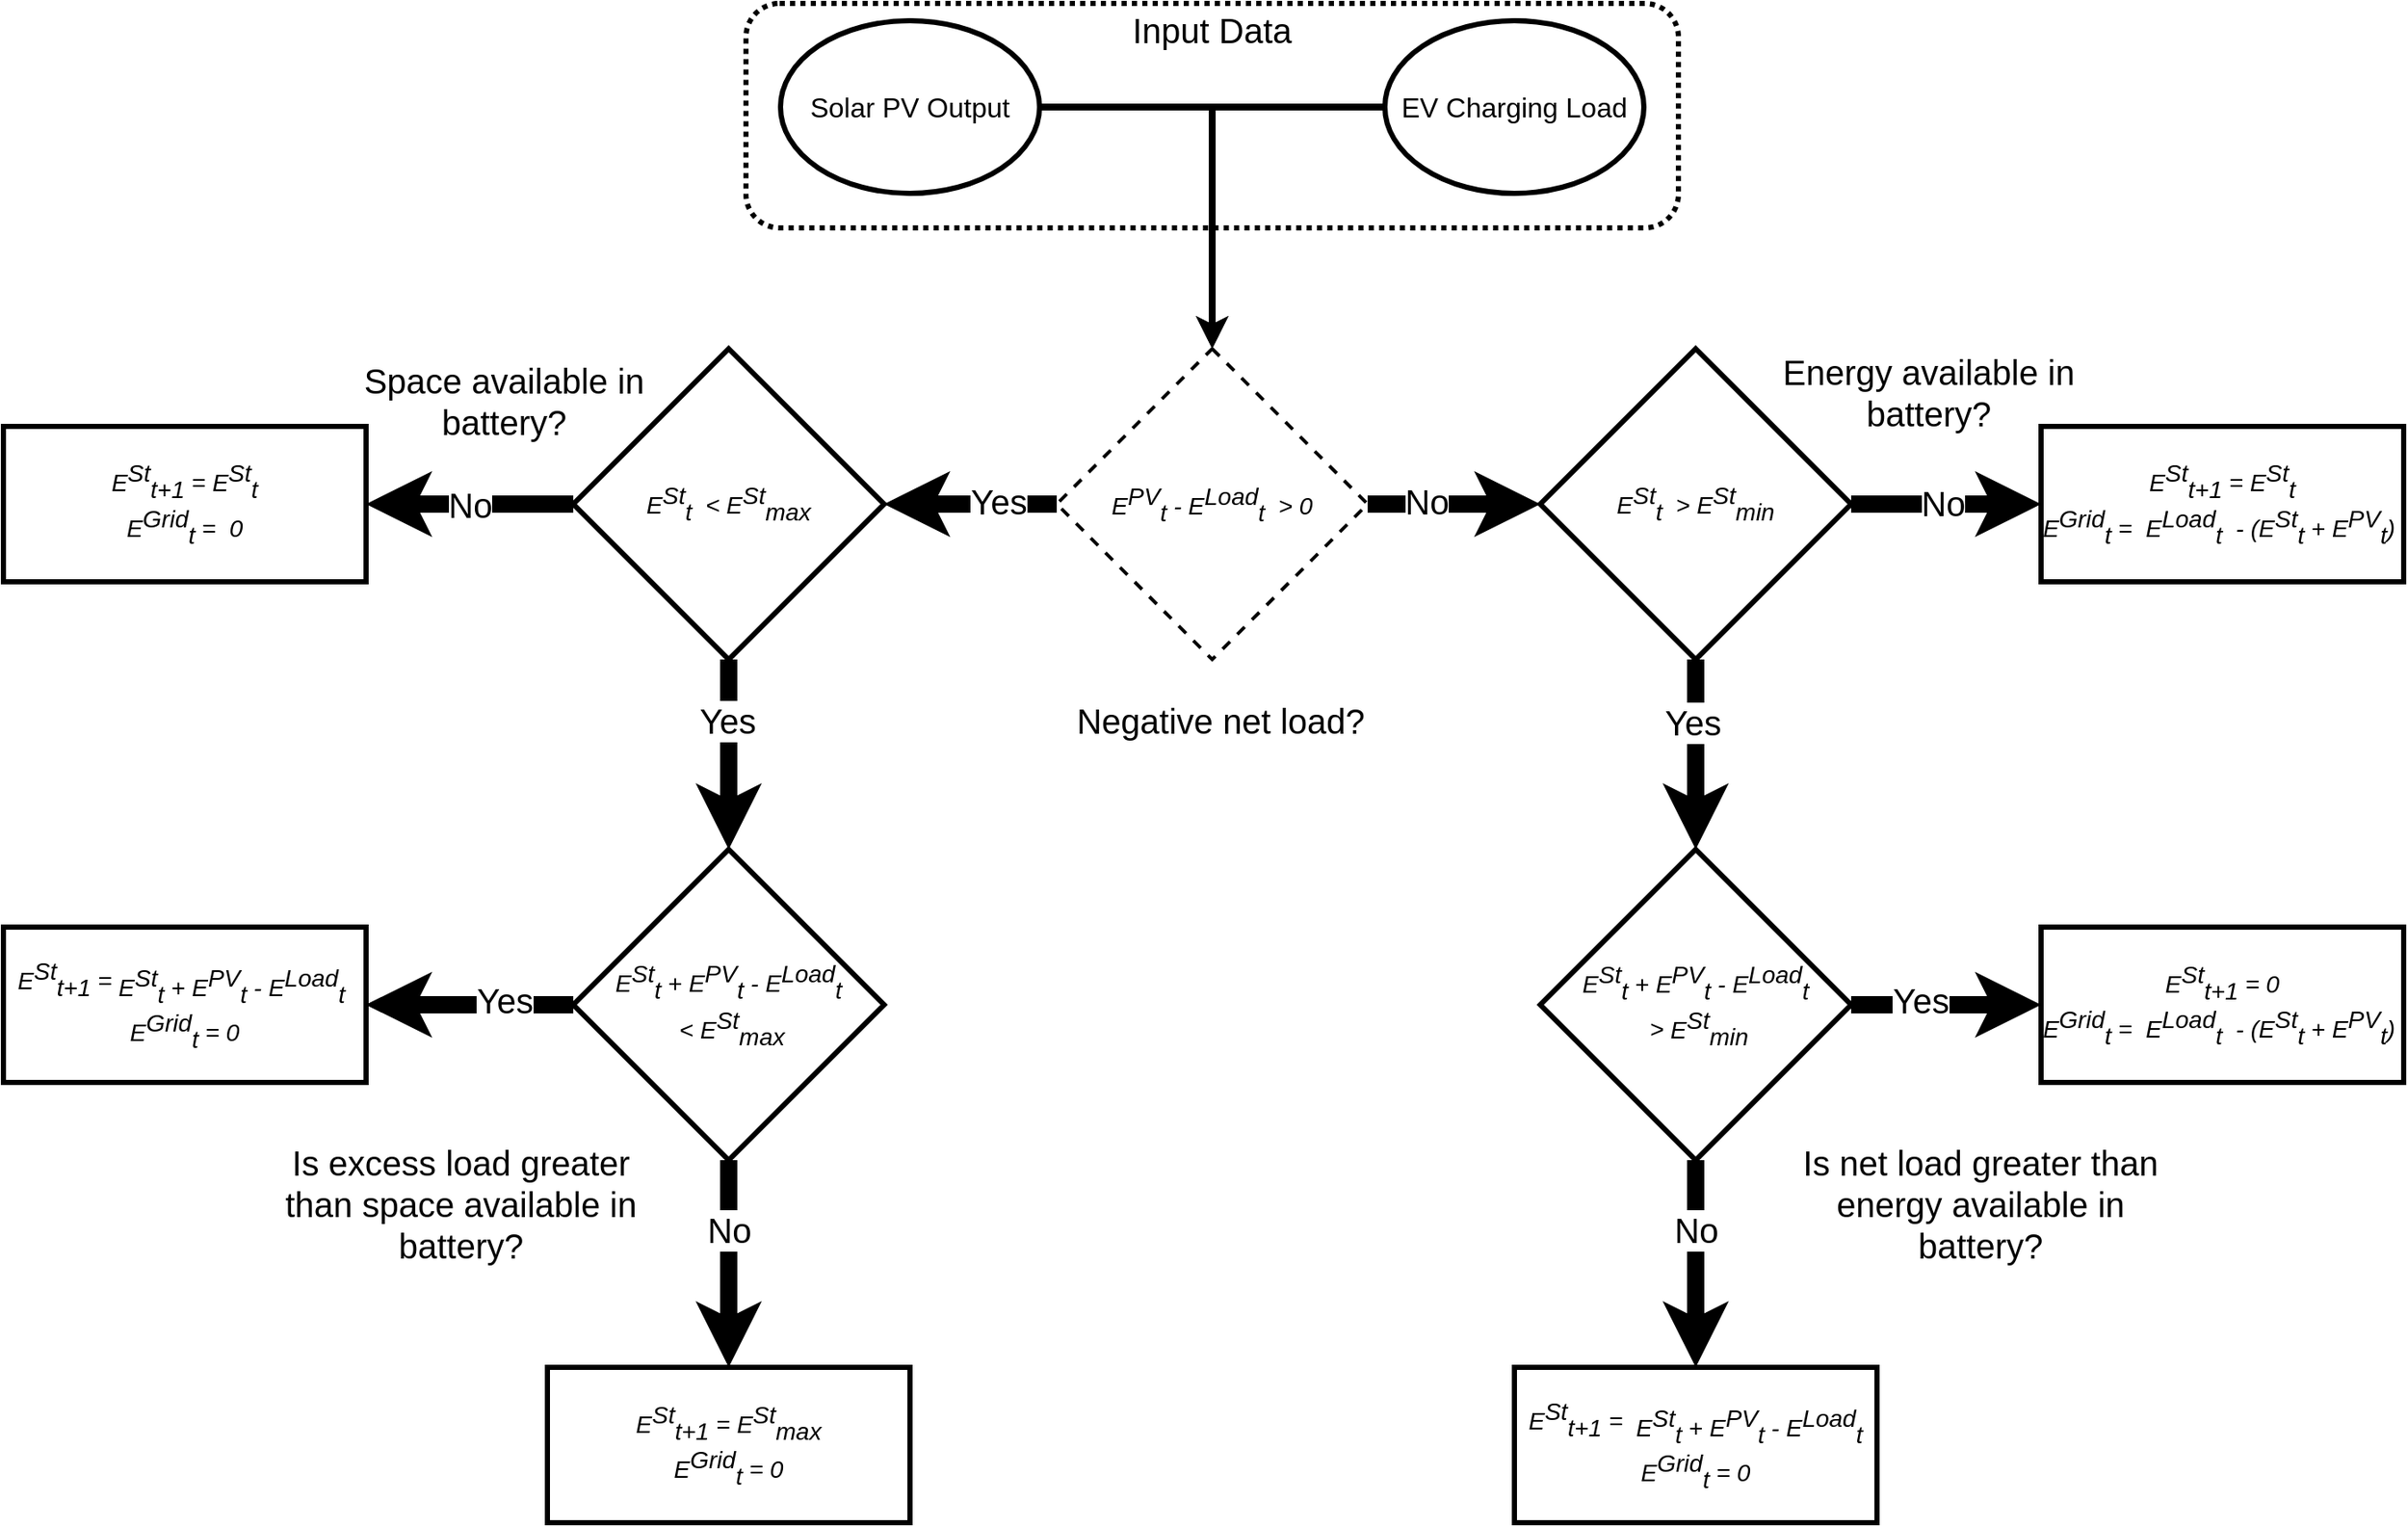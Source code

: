 <mxfile version="21.6.5" type="github">
  <diagram name="Page-1" id="HNknkX7AArUWihxTNY1w">
    <mxGraphModel dx="2261" dy="832" grid="1" gridSize="10" guides="1" tooltips="1" connect="1" arrows="1" fold="1" page="1" pageScale="1" pageWidth="827" pageHeight="1169" background="none" math="0" shadow="0">
      <root>
        <mxCell id="0" />
        <mxCell id="1" parent="0" />
        <mxCell id="X4KO-zRkeWrqwRvj3RQm-7" value="" style="rounded=1;whiteSpace=wrap;html=1;labelBackgroundColor=none;dashed=1;dashPattern=1 1;strokeWidth=3;" vertex="1" parent="1">
          <mxGeometry x="150" y="10" width="540" height="130" as="geometry" />
        </mxCell>
        <mxCell id="2dAe46BwtuLTPcBG57BH-10" style="edgeStyle=orthogonalEdgeStyle;rounded=0;orthogonalLoop=1;jettySize=auto;html=1;fontStyle=2;labelBackgroundColor=none;fontColor=default;strokeWidth=10;" parent="1" source="2dAe46BwtuLTPcBG57BH-7" target="2dAe46BwtuLTPcBG57BH-9" edge="1">
          <mxGeometry relative="1" as="geometry" />
        </mxCell>
        <mxCell id="yjgdQEFUr55mVdJYSKla-2" value="Yes" style="edgeLabel;html=1;align=center;verticalAlign=middle;resizable=0;points=[];fontSize=20;labelBackgroundColor=default;" parent="2dAe46BwtuLTPcBG57BH-10" vertex="1" connectable="0">
          <mxGeometry x="-0.167" y="-2" relative="1" as="geometry">
            <mxPoint x="7" as="offset" />
          </mxGeometry>
        </mxCell>
        <mxCell id="2dAe46BwtuLTPcBG57BH-13" style="edgeStyle=orthogonalEdgeStyle;rounded=0;orthogonalLoop=1;jettySize=auto;html=1;fontStyle=2;labelBackgroundColor=none;fontColor=default;strokeWidth=10;" parent="1" source="2dAe46BwtuLTPcBG57BH-7" target="2dAe46BwtuLTPcBG57BH-12" edge="1">
          <mxGeometry relative="1" as="geometry" />
        </mxCell>
        <mxCell id="yjgdQEFUr55mVdJYSKla-1" value="No" style="edgeLabel;html=1;align=center;verticalAlign=middle;resizable=0;points=[];fontSize=20;labelBackgroundColor=default;" parent="2dAe46BwtuLTPcBG57BH-13" vertex="1" connectable="0">
          <mxGeometry x="-0.14" y="2" relative="1" as="geometry">
            <mxPoint x="-9" as="offset" />
          </mxGeometry>
        </mxCell>
        <mxCell id="2dAe46BwtuLTPcBG57BH-7" value="&lt;font style=&quot;font-size: 14px;&quot;&gt;E&lt;sup style=&quot;border-color: var(--border-color); font-size: 14px;&quot;&gt;PV&lt;/sup&gt;&lt;sub style=&quot;border-color: var(--border-color); font-size: 14px;&quot;&gt;t &lt;/sub&gt;&lt;span style=&quot;border-color: var(--border-color); font-size: 14px;&quot;&gt;-&amp;nbsp;&lt;/span&gt;E&lt;span style=&quot;border-color: var(--border-color); font-size: 14px;&quot;&gt;&lt;sup style=&quot;font-size: 14px;&quot;&gt;Load&lt;/sup&gt;&lt;/span&gt;&lt;sub style=&quot;border-color: var(--border-color); font-size: 14px;&quot;&gt;t &amp;nbsp;&lt;/sub&gt;&lt;span style=&quot;border-color: var(--border-color); font-size: 14px;&quot;&gt;&amp;gt; 0&lt;/span&gt;&lt;/font&gt;" style="rhombus;whiteSpace=wrap;html=1;fontStyle=2;labelBackgroundColor=none;strokeWidth=2;fontSize=14;dashed=1;" parent="1" vertex="1">
          <mxGeometry x="330" y="210" width="180" height="180" as="geometry" />
        </mxCell>
        <mxCell id="2dAe46BwtuLTPcBG57BH-16" style="edgeStyle=orthogonalEdgeStyle;rounded=0;orthogonalLoop=1;jettySize=auto;html=1;entryX=0.5;entryY=0;entryDx=0;entryDy=0;fontStyle=2;labelBackgroundColor=none;fontColor=default;strokeWidth=10;" parent="1" source="2dAe46BwtuLTPcBG57BH-9" target="2dAe46BwtuLTPcBG57BH-26" edge="1">
          <mxGeometry relative="1" as="geometry">
            <mxPoint x="133.59" y="545" as="targetPoint" />
          </mxGeometry>
        </mxCell>
        <mxCell id="X4KO-zRkeWrqwRvj3RQm-1" style="edgeStyle=orthogonalEdgeStyle;rounded=0;orthogonalLoop=1;jettySize=auto;html=1;entryX=1;entryY=0.5;entryDx=0;entryDy=0;strokeWidth=10;" edge="1" parent="1" source="2dAe46BwtuLTPcBG57BH-9" target="yjgdQEFUr55mVdJYSKla-24">
          <mxGeometry relative="1" as="geometry" />
        </mxCell>
        <mxCell id="2dAe46BwtuLTPcBG57BH-9" value="E&lt;sup style=&quot;border-color: var(--border-color); font-size: 14px;&quot;&gt;St&lt;/sup&gt;&lt;sub style=&quot;border-color: var(--border-color); font-size: 14px;&quot;&gt;t &lt;/sub&gt;&amp;nbsp;&amp;lt; E&lt;sup style=&quot;border-color: var(--border-color); font-size: 14px;&quot;&gt;St&lt;/sup&gt;&lt;sub style=&quot;border-color: var(--border-color); font-size: 14px;&quot;&gt;max&lt;/sub&gt;" style="rhombus;whiteSpace=wrap;html=1;fontStyle=2;labelBackgroundColor=none;perimeterSpacing=0;strokeWidth=3;fontSize=14;" parent="1" vertex="1">
          <mxGeometry x="50" y="210" width="180" height="180" as="geometry" />
        </mxCell>
        <mxCell id="2dAe46BwtuLTPcBG57BH-39" style="edgeStyle=orthogonalEdgeStyle;rounded=0;orthogonalLoop=1;jettySize=auto;html=1;entryX=0.5;entryY=0;entryDx=0;entryDy=0;labelBackgroundColor=none;fontColor=default;strokeWidth=10;" parent="1" source="2dAe46BwtuLTPcBG57BH-12" target="2dAe46BwtuLTPcBG57BH-22" edge="1">
          <mxGeometry relative="1" as="geometry" />
        </mxCell>
        <mxCell id="X4KO-zRkeWrqwRvj3RQm-2" style="edgeStyle=orthogonalEdgeStyle;rounded=0;orthogonalLoop=1;jettySize=auto;html=1;entryX=0;entryY=0.5;entryDx=0;entryDy=0;strokeWidth=10;" edge="1" parent="1" source="2dAe46BwtuLTPcBG57BH-12" target="yjgdQEFUr55mVdJYSKla-21">
          <mxGeometry relative="1" as="geometry" />
        </mxCell>
        <mxCell id="2dAe46BwtuLTPcBG57BH-12" value="E&lt;sup style=&quot;border-color: var(--border-color); font-size: 14px;&quot;&gt;St&lt;/sup&gt;&lt;sub style=&quot;border-color: var(--border-color); font-size: 14px;&quot;&gt;t&amp;nbsp;&lt;/sub&gt;&amp;nbsp;&amp;gt; E&lt;sup style=&quot;border-color: var(--border-color); font-size: 14px;&quot;&gt;St&lt;/sup&gt;&lt;sub style=&quot;border-color: var(--border-color); font-size: 14px;&quot;&gt;min&lt;/sub&gt;" style="rhombus;whiteSpace=wrap;html=1;fontStyle=2;labelBackgroundColor=none;perimeterSpacing=0;strokeWidth=3;fontSize=14;" parent="1" vertex="1">
          <mxGeometry x="610" y="210" width="180" height="180" as="geometry" />
        </mxCell>
        <mxCell id="2dAe46BwtuLTPcBG57BH-42" style="edgeStyle=orthogonalEdgeStyle;rounded=0;orthogonalLoop=1;jettySize=auto;html=1;entryX=0.5;entryY=0;entryDx=0;entryDy=0;labelBackgroundColor=none;fontColor=default;strokeWidth=10;" parent="1" source="2dAe46BwtuLTPcBG57BH-22" target="2dAe46BwtuLTPcBG57BH-41" edge="1">
          <mxGeometry relative="1" as="geometry" />
        </mxCell>
        <mxCell id="yjgdQEFUr55mVdJYSKla-11" style="edgeStyle=orthogonalEdgeStyle;rounded=0;orthogonalLoop=1;jettySize=auto;html=1;entryX=0;entryY=0.5;entryDx=0;entryDy=0;strokeWidth=10;labelBackgroundColor=none;fontColor=default;" parent="1" source="2dAe46BwtuLTPcBG57BH-22" target="2dAe46BwtuLTPcBG57BH-45" edge="1">
          <mxGeometry relative="1" as="geometry" />
        </mxCell>
        <mxCell id="2dAe46BwtuLTPcBG57BH-22" value="&lt;font style=&quot;font-size: 14px;&quot;&gt;E&lt;sup style=&quot;border-color: var(--border-color); font-size: 14px;&quot;&gt;St&lt;/sup&gt;&lt;sub style=&quot;border-color: var(--border-color); font-size: 14px;&quot;&gt;t &lt;/sub&gt;&lt;span style=&quot;border-color: var(--border-color); font-size: 14px;&quot;&gt;+ E&lt;sup style=&quot;border-color: var(--border-color); font-size: 14px;&quot;&gt;PV&lt;/sup&gt;&lt;sub style=&quot;border-color: var(--border-color); font-size: 14px;&quot;&gt;t &lt;/sub&gt;-&amp;nbsp;&lt;/span&gt;E&lt;span style=&quot;border-color: var(--border-color); font-size: 14px;&quot;&gt;&lt;sup style=&quot;font-size: 14px;&quot;&gt;Load&lt;/sup&gt;&lt;/span&gt;&lt;sub style=&quot;border-color: var(--border-color); font-size: 14px;&quot;&gt;t &amp;nbsp;&lt;/sub&gt;&lt;span style=&quot;border-color: var(--border-color); font-size: 14px;&quot;&gt;&amp;gt;&amp;nbsp;&lt;/span&gt;&lt;/font&gt;E&lt;sup style=&quot;border-color: var(--border-color); font-size: 14px;&quot;&gt;St&lt;/sup&gt;&lt;sub style=&quot;border-color: var(--border-color); font-size: 14px;&quot;&gt;min&lt;/sub&gt;" style="rhombus;whiteSpace=wrap;html=1;fontStyle=2;labelBackgroundColor=none;strokeWidth=3;fontSize=14;" parent="1" vertex="1">
          <mxGeometry x="610" y="500" width="180" height="180" as="geometry" />
        </mxCell>
        <mxCell id="2dAe46BwtuLTPcBG57BH-29" value="" style="edgeStyle=orthogonalEdgeStyle;rounded=0;orthogonalLoop=1;jettySize=auto;html=1;fontStyle=2;labelBackgroundColor=none;fontColor=default;" parent="1" source="2dAe46BwtuLTPcBG57BH-24" target="2dAe46BwtuLTPcBG57BH-26" edge="1">
          <mxGeometry relative="1" as="geometry" />
        </mxCell>
        <mxCell id="yjgdQEFUr55mVdJYSKla-10" value="" style="edgeStyle=orthogonalEdgeStyle;rounded=0;orthogonalLoop=1;jettySize=auto;html=1;labelBackgroundColor=none;fontColor=default;" parent="1" source="2dAe46BwtuLTPcBG57BH-24" target="2dAe46BwtuLTPcBG57BH-26" edge="1">
          <mxGeometry relative="1" as="geometry" />
        </mxCell>
        <mxCell id="2dAe46BwtuLTPcBG57BH-24" value="&lt;span style=&quot;font-size: 14px;&quot;&gt;E&lt;sup style=&quot;border-color: var(--border-color); font-size: 14px;&quot;&gt;St&lt;/sup&gt;&lt;sub style=&quot;border-color: var(--border-color); font-size: 14px;&quot;&gt;t+1 &lt;/sub&gt;&lt;span style=&quot;border-color: var(--border-color); font-size: 14px;&quot;&gt;=&amp;nbsp;&lt;/span&gt;E&lt;sup style=&quot;border-color: var(--border-color); font-size: 14px;&quot;&gt;St&lt;/sup&gt;&lt;/span&gt;&lt;span style=&quot;border-color: var(--border-color); font-size: 14px;&quot;&gt;&lt;sub style=&quot;border-color: var(--border-color); font-size: 14px;&quot;&gt;&lt;span style=&quot;font-size: 14px;&quot;&gt;max&lt;br style=&quot;font-size: 14px;&quot;&gt;E&lt;sup style=&quot;border-color: var(--border-color); font-size: 14px;&quot;&gt;Grid&lt;/sup&gt;&lt;sub style=&quot;border-color: var(--border-color); font-size: 14px;&quot;&gt;t &lt;/sub&gt;= 0&lt;/span&gt;&lt;br style=&quot;font-size: 14px;&quot;&gt;&lt;/sub&gt;&lt;/span&gt;" style="rounded=0;whiteSpace=wrap;html=1;fontStyle=2;labelBackgroundColor=none;fontSize=14;strokeWidth=3;" parent="1" vertex="1">
          <mxGeometry x="35" y="800" width="210" height="90" as="geometry" />
        </mxCell>
        <mxCell id="2dAe46BwtuLTPcBG57BH-28" style="edgeStyle=orthogonalEdgeStyle;rounded=0;orthogonalLoop=1;jettySize=auto;html=1;fontStyle=2;labelBackgroundColor=none;fontColor=default;strokeWidth=10;entryX=0.5;entryY=0;entryDx=0;entryDy=0;" parent="1" source="2dAe46BwtuLTPcBG57BH-26" target="2dAe46BwtuLTPcBG57BH-24" edge="1">
          <mxGeometry relative="1" as="geometry">
            <mxPoint x="134" y="790" as="targetPoint" />
          </mxGeometry>
        </mxCell>
        <mxCell id="2dAe46BwtuLTPcBG57BH-32" style="edgeStyle=orthogonalEdgeStyle;rounded=0;orthogonalLoop=1;jettySize=auto;html=1;entryX=1;entryY=0.5;entryDx=0;entryDy=0;labelBackgroundColor=none;fontColor=default;strokeWidth=10;" parent="1" source="2dAe46BwtuLTPcBG57BH-26" target="2dAe46BwtuLTPcBG57BH-34" edge="1">
          <mxGeometry relative="1" as="geometry">
            <mxPoint x="-150" y="585" as="targetPoint" />
          </mxGeometry>
        </mxCell>
        <mxCell id="yjgdQEFUr55mVdJYSKla-18" value="" style="edgeStyle=orthogonalEdgeStyle;rounded=0;orthogonalLoop=1;jettySize=auto;html=1;labelBackgroundColor=none;fontColor=default;" parent="1" source="2dAe46BwtuLTPcBG57BH-26" target="2dAe46BwtuLTPcBG57BH-34" edge="1">
          <mxGeometry relative="1" as="geometry" />
        </mxCell>
        <mxCell id="2dAe46BwtuLTPcBG57BH-26" value="E&lt;sup style=&quot;border-color: var(--border-color); font-size: 14px;&quot;&gt;St&lt;/sup&gt;&lt;sub style=&quot;border-color: var(--border-color); font-size: 14px;&quot;&gt;t&amp;nbsp;&lt;/sub&gt;+ E&lt;sup style=&quot;border-color: var(--border-color); font-size: 14px;&quot;&gt;PV&lt;/sup&gt;&lt;sub style=&quot;border-color: var(--border-color); font-size: 14px;&quot;&gt;t&amp;nbsp;&lt;/sub&gt;-&amp;nbsp;E&lt;sup style=&quot;border-color: var(--border-color); font-size: 14px;&quot;&gt;Load&lt;/sup&gt;&lt;sub style=&quot;border-color: var(--border-color); font-size: 14px;&quot;&gt;t &amp;nbsp;&lt;/sub&gt;&lt;span style=&quot;border-color: var(--border-color); font-size: 14px;&quot;&gt;&amp;lt;&amp;nbsp;&lt;/span&gt;E&lt;sup style=&quot;border-color: var(--border-color); font-size: 14px;&quot;&gt;St&lt;/sup&gt;&lt;sub style=&quot;border-color: var(--border-color); font-size: 14px;&quot;&gt;max&lt;/sub&gt;" style="rhombus;whiteSpace=wrap;html=1;fontStyle=2;labelBackgroundColor=none;strokeWidth=3;fontSize=14;" parent="1" vertex="1">
          <mxGeometry x="50" y="500" width="180" height="180" as="geometry" />
        </mxCell>
        <mxCell id="2dAe46BwtuLTPcBG57BH-34" value="&lt;span style=&quot;font-size: 14px;&quot;&gt;E&lt;sup style=&quot;border-color: var(--border-color); font-size: 14px;&quot;&gt;St&lt;/sup&gt;&lt;sub style=&quot;border-color: var(--border-color); font-size: 14px;&quot;&gt;t+1 &lt;/sub&gt;&lt;span style=&quot;border-color: var(--border-color); font-size: 14px;&quot;&gt;=&amp;nbsp;&lt;/span&gt;&lt;/span&gt;&lt;span style=&quot;border-color: var(--border-color); font-size: 14px;&quot;&gt;&lt;sub style=&quot;border-color: var(--border-color); font-size: 14px;&quot;&gt;E&lt;sup style=&quot;border-color: var(--border-color); font-size: 14px;&quot;&gt;St&lt;/sup&gt;&lt;sub style=&quot;border-color: var(--border-color); font-size: 14px;&quot;&gt;t&amp;nbsp;&lt;/sub&gt;&lt;span style=&quot;font-size: 14px;&quot;&gt;+ E&lt;/span&gt;&lt;sup style=&quot;border-color: var(--border-color); font-size: 14px;&quot;&gt;PV&lt;/sup&gt;&lt;sub style=&quot;border-color: var(--border-color); font-size: 14px;&quot;&gt;t&amp;nbsp;&lt;/sub&gt;&lt;span style=&quot;font-size: 14px;&quot;&gt;-&amp;nbsp;E&lt;/span&gt;&lt;sup style=&quot;border-color: var(--border-color); font-size: 14px;&quot;&gt;Load&lt;/sup&gt;&lt;sub style=&quot;border-color: var(--border-color); font-size: 14px;&quot;&gt;t&amp;nbsp;&lt;/sub&gt;&lt;span style=&quot;font-size: 14px;&quot;&gt;&lt;br style=&quot;font-size: 14px;&quot;&gt;E&lt;sup style=&quot;border-color: var(--border-color); font-size: 14px;&quot;&gt;Grid&lt;/sup&gt;&lt;sub style=&quot;border-color: var(--border-color); font-size: 14px;&quot;&gt;t &lt;/sub&gt;= 0&lt;/span&gt;&lt;br style=&quot;font-size: 14px;&quot;&gt;&lt;/sub&gt;&lt;/span&gt;" style="rounded=0;whiteSpace=wrap;html=1;fontStyle=2;labelBackgroundColor=none;fontSize=14;strokeWidth=3;" parent="1" vertex="1">
          <mxGeometry x="-280" y="545" width="210" height="90" as="geometry" />
        </mxCell>
        <mxCell id="2dAe46BwtuLTPcBG57BH-41" value="&lt;span style=&quot;font-size: 14px;&quot;&gt;E&lt;sup style=&quot;border-color: var(--border-color); font-size: 14px;&quot;&gt;St&lt;/sup&gt;&lt;sub style=&quot;border-color: var(--border-color); font-size: 14px;&quot;&gt;t+1 &lt;/sub&gt;&lt;span style=&quot;border-color: var(--border-color); font-size: 14px;&quot;&gt;=&amp;nbsp;&lt;/span&gt;&lt;/span&gt;&lt;span style=&quot;border-color: var(--border-color); font-size: 14px;&quot;&gt;&lt;sub style=&quot;border-color: var(--border-color); font-size: 14px;&quot;&gt;&amp;nbsp;&lt;span style=&quot;font-size: 14px;&quot;&gt;E&lt;/span&gt;&lt;sup style=&quot;border-color: var(--border-color); font-size: 14px;&quot;&gt;St&lt;/sup&gt;&lt;sub style=&quot;border-color: var(--border-color); font-size: 14px;&quot;&gt;t&amp;nbsp;&lt;/sub&gt;&lt;span style=&quot;border-color: var(--border-color); font-size: 14px;&quot;&gt;+ E&lt;sup style=&quot;border-color: var(--border-color); font-size: 14px;&quot;&gt;PV&lt;/sup&gt;&lt;sub style=&quot;border-color: var(--border-color); font-size: 14px;&quot;&gt;t&amp;nbsp;&lt;/sub&gt;-&amp;nbsp;&lt;/span&gt;&lt;span style=&quot;font-size: 14px;&quot;&gt;E&lt;/span&gt;&lt;span style=&quot;border-color: var(--border-color); font-size: 14px;&quot;&gt;&lt;sup style=&quot;border-color: var(--border-color); font-size: 14px;&quot;&gt;Load&lt;/sup&gt;&lt;/span&gt;&lt;sub style=&quot;border-color: var(--border-color); font-size: 14px;&quot;&gt;t&lt;/sub&gt;&lt;span style=&quot;font-size: 14px;&quot;&gt;&lt;br style=&quot;font-size: 14px;&quot;&gt;E&lt;sup style=&quot;border-color: var(--border-color); font-size: 14px;&quot;&gt;Grid&lt;/sup&gt;&lt;sub style=&quot;border-color: var(--border-color); font-size: 14px;&quot;&gt;t &lt;/sub&gt;= 0&lt;/span&gt;&lt;br style=&quot;font-size: 14px;&quot;&gt;&lt;/sub&gt;&lt;/span&gt;" style="rounded=0;whiteSpace=wrap;html=1;fontStyle=2;labelBackgroundColor=none;fontSize=14;strokeWidth=3;" parent="1" vertex="1">
          <mxGeometry x="595" y="800" width="210" height="90" as="geometry" />
        </mxCell>
        <mxCell id="2dAe46BwtuLTPcBG57BH-45" value="&lt;span style=&quot;font-size: 14px;&quot;&gt;E&lt;sup style=&quot;border-color: var(--border-color); font-size: 14px;&quot;&gt;St&lt;/sup&gt;&lt;sub style=&quot;border-color: var(--border-color); font-size: 14px;&quot;&gt;t+1 &lt;/sub&gt;&lt;span style=&quot;border-color: var(--border-color); font-size: 14px;&quot;&gt;= 0&lt;/span&gt;&lt;/span&gt;&lt;span style=&quot;border-color: var(--border-color); font-size: 14px;&quot;&gt;&lt;sub style=&quot;border-color: var(--border-color); font-size: 14px;&quot;&gt;&lt;span style=&quot;font-size: 14px;&quot;&gt;&lt;br style=&quot;font-size: 14px;&quot;&gt;E&lt;sup style=&quot;border-color: var(--border-color); font-size: 14px;&quot;&gt;Grid&lt;/sup&gt;&lt;sub style=&quot;border-color: var(--border-color); font-size: 14px;&quot;&gt;t &lt;/sub&gt;=&amp;nbsp;&lt;/span&gt;&lt;span style=&quot;border-color: var(--border-color); font-size: 14px;&quot;&gt;&amp;nbsp;&lt;/span&gt;&lt;span style=&quot;font-size: 14px;&quot;&gt;E&lt;/span&gt;&lt;span style=&quot;border-color: var(--border-color); font-size: 14px;&quot;&gt;&lt;sup style=&quot;border-color: var(--border-color); font-size: 14px;&quot;&gt;Load&lt;/sup&gt;&lt;/span&gt;&lt;sub style=&quot;border-color: var(--border-color); font-size: 14px;&quot;&gt;t &amp;nbsp;&lt;/sub&gt;- (E&lt;sup style=&quot;border-color: var(--border-color); font-size: 14px;&quot;&gt;St&lt;/sup&gt;&lt;sub style=&quot;border-color: var(--border-color); font-size: 14px;&quot;&gt;t&amp;nbsp;&lt;/sub&gt;&lt;span style=&quot;border-color: var(--border-color); font-size: 14px;&quot;&gt;+ E&lt;sup style=&quot;border-color: var(--border-color); font-size: 14px;&quot;&gt;PV&lt;/sup&gt;&lt;sub style=&quot;border-color: var(--border-color); font-size: 14px;&quot;&gt;t&lt;/sub&gt;&lt;/span&gt;)&lt;span style=&quot;border-color: var(--border-color); font-size: 14px;&quot;&gt;&lt;sub style=&quot;border-color: var(--border-color); font-size: 14px;&quot;&gt;&amp;nbsp;&lt;/sub&gt;&lt;/span&gt;&lt;br style=&quot;font-size: 14px;&quot;&gt;&lt;/sub&gt;&lt;/span&gt;" style="rounded=0;whiteSpace=wrap;html=1;fontStyle=2;labelBackgroundColor=none;fontSize=14;strokeWidth=3;" parent="1" vertex="1">
          <mxGeometry x="900" y="545" width="210" height="90" as="geometry" />
        </mxCell>
        <mxCell id="tpE4AOjTWwSBI5HZXIp6-1" value="Is net load greater than energy available in battery?" style="text;strokeColor=none;align=center;fillColor=none;html=1;verticalAlign=middle;whiteSpace=wrap;rounded=0;labelBackgroundColor=none;fontSize=20;fontStyle=0" parent="1" vertex="1">
          <mxGeometry x="760" y="690" width="210" height="30" as="geometry" />
        </mxCell>
        <mxCell id="tpE4AOjTWwSBI5HZXIp6-2" value="Energy available in battery?" style="text;strokeColor=none;align=center;fillColor=none;html=1;verticalAlign=middle;whiteSpace=wrap;rounded=0;labelBackgroundColor=none;fontSize=20;" parent="1" vertex="1">
          <mxGeometry x="730" y="220" width="210" height="30" as="geometry" />
        </mxCell>
        <mxCell id="tpE4AOjTWwSBI5HZXIp6-3" value="Space available in battery?" style="text;strokeColor=none;align=center;fillColor=none;html=1;verticalAlign=middle;whiteSpace=wrap;rounded=0;labelBackgroundColor=none;fontSize=20;" parent="1" vertex="1">
          <mxGeometry x="-95" y="225" width="210" height="30" as="geometry" />
        </mxCell>
        <mxCell id="tpE4AOjTWwSBI5HZXIp6-4" value="Is excess load greater than space available in battery?" style="text;strokeColor=none;align=center;fillColor=none;html=1;verticalAlign=middle;whiteSpace=wrap;rounded=0;labelBackgroundColor=none;fontSize=20;fontStyle=0" parent="1" vertex="1">
          <mxGeometry x="-120" y="690" width="210" height="30" as="geometry" />
        </mxCell>
        <mxCell id="yjgdQEFUr55mVdJYSKla-7" value="Yes" style="edgeLabel;html=1;align=center;verticalAlign=middle;resizable=0;points=[];fontSize=20;labelBackgroundColor=default;" parent="1" vertex="1" connectable="0">
          <mxGeometry x="840" y="590" as="geometry">
            <mxPoint x="-10" y="-3" as="offset" />
          </mxGeometry>
        </mxCell>
        <mxCell id="yjgdQEFUr55mVdJYSKla-8" value="No" style="edgeLabel;html=1;align=center;verticalAlign=middle;resizable=0;points=[];fontSize=20;labelBackgroundColor=default;" parent="1" vertex="1" connectable="0">
          <mxGeometry x="140.0" y="720" as="geometry" />
        </mxCell>
        <mxCell id="yjgdQEFUr55mVdJYSKla-14" value="No" style="edgeLabel;html=1;align=center;verticalAlign=middle;resizable=0;points=[];fontSize=20;labelBackgroundColor=default;" parent="1" vertex="1" connectable="0">
          <mxGeometry x="700" y="720" as="geometry" />
        </mxCell>
        <mxCell id="yjgdQEFUr55mVdJYSKla-15" value="Negative net load?" style="text;strokeColor=none;align=center;fillColor=none;html=1;verticalAlign=middle;whiteSpace=wrap;rounded=0;labelBackgroundColor=none;fontSize=20;" parent="1" vertex="1">
          <mxGeometry x="320" y="410" width="210" height="30" as="geometry" />
        </mxCell>
        <mxCell id="yjgdQEFUr55mVdJYSKla-17" value="Yes" style="edgeLabel;html=1;align=center;verticalAlign=middle;resizable=0;points=[];fontSize=20;labelBackgroundColor=default;" parent="1" vertex="1" connectable="0">
          <mxGeometry x="20" y="590" as="geometry">
            <mxPoint x="-10" y="-3" as="offset" />
          </mxGeometry>
        </mxCell>
        <mxCell id="yjgdQEFUr55mVdJYSKla-19" value="Yes" style="edgeLabel;html=1;align=center;verticalAlign=middle;resizable=0;points=[];fontSize=20;labelBackgroundColor=default;" parent="1" vertex="1" connectable="0">
          <mxGeometry x="640" y="720" as="geometry">
            <mxPoint x="58" y="-294" as="offset" />
          </mxGeometry>
        </mxCell>
        <mxCell id="yjgdQEFUr55mVdJYSKla-20" value="Yes" style="edgeLabel;html=1;align=center;verticalAlign=middle;resizable=0;points=[];fontSize=20;labelBackgroundColor=default;" parent="1" vertex="1" connectable="0">
          <mxGeometry x="150.0" y="740" as="geometry">
            <mxPoint x="-11" y="-315" as="offset" />
          </mxGeometry>
        </mxCell>
        <mxCell id="yjgdQEFUr55mVdJYSKla-21" value="E&lt;sup style=&quot;border-color: var(--border-color); font-size: 14px;&quot;&gt;St&lt;/sup&gt;&lt;sub style=&quot;border-color: var(--border-color); font-size: 14px;&quot;&gt;t+1 &lt;/sub&gt;= E&lt;sup style=&quot;border-color: var(--border-color); font-size: 14px;&quot;&gt;St&lt;/sup&gt;&lt;sub style=&quot;border-color: var(--border-color); font-size: 14px;&quot;&gt;t&lt;/sub&gt;&lt;span style=&quot;border-color: var(--border-color); font-size: 14px;&quot;&gt;&lt;sub style=&quot;border-color: var(--border-color); font-size: 14px;&quot;&gt;&lt;span style=&quot;font-size: 14px;&quot;&gt;&lt;br style=&quot;font-size: 14px;&quot;&gt;E&lt;sup style=&quot;border-color: var(--border-color); font-size: 14px;&quot;&gt;Grid&lt;/sup&gt;&lt;sub style=&quot;border-color: var(--border-color); font-size: 14px;&quot;&gt;t &lt;/sub&gt;=&amp;nbsp;&lt;/span&gt;&lt;span style=&quot;border-color: var(--border-color); font-size: 14px;&quot;&gt;&amp;nbsp;&lt;/span&gt;&lt;span style=&quot;font-size: 14px;&quot;&gt;E&lt;/span&gt;&lt;span style=&quot;border-color: var(--border-color); font-size: 14px;&quot;&gt;&lt;sup style=&quot;border-color: var(--border-color); font-size: 14px;&quot;&gt;Load&lt;/sup&gt;&lt;/span&gt;&lt;sub style=&quot;border-color: var(--border-color); font-size: 14px;&quot;&gt;t &amp;nbsp;&lt;/sub&gt;- (E&lt;sup style=&quot;border-color: var(--border-color); font-size: 14px;&quot;&gt;St&lt;/sup&gt;&lt;sub style=&quot;border-color: var(--border-color); font-size: 14px;&quot;&gt;t&amp;nbsp;&lt;/sub&gt;&lt;span style=&quot;border-color: var(--border-color); font-size: 14px;&quot;&gt;+ E&lt;sup style=&quot;border-color: var(--border-color); font-size: 14px;&quot;&gt;PV&lt;/sup&gt;&lt;sub style=&quot;border-color: var(--border-color); font-size: 14px;&quot;&gt;t&lt;/sub&gt;&lt;/span&gt;)&lt;span style=&quot;border-color: var(--border-color); font-size: 14px;&quot;&gt;&lt;sub style=&quot;border-color: var(--border-color); font-size: 14px;&quot;&gt;&amp;nbsp;&lt;/sub&gt;&lt;/span&gt;&lt;br style=&quot;font-size: 14px;&quot;&gt;&lt;/sub&gt;&lt;/span&gt;" style="rounded=0;whiteSpace=wrap;html=1;fontStyle=2;labelBackgroundColor=none;fontSize=14;strokeWidth=3;" parent="1" vertex="1">
          <mxGeometry x="900" y="255" width="210" height="90" as="geometry" />
        </mxCell>
        <mxCell id="yjgdQEFUr55mVdJYSKla-23" value="No" style="edgeLabel;html=1;align=center;verticalAlign=middle;resizable=0;points=[];fontSize=20;labelBackgroundColor=default;" parent="1" vertex="1" connectable="0">
          <mxGeometry x="850" y="300" as="geometry">
            <mxPoint x="-7" y="-1" as="offset" />
          </mxGeometry>
        </mxCell>
        <mxCell id="yjgdQEFUr55mVdJYSKla-24" value="E&lt;sup style=&quot;border-color: var(--border-color); font-size: 14px;&quot;&gt;St&lt;/sup&gt;&lt;sub style=&quot;border-color: var(--border-color); font-size: 14px;&quot;&gt;t+1 &lt;/sub&gt;= E&lt;sup style=&quot;border-color: var(--border-color); font-size: 14px;&quot;&gt;St&lt;/sup&gt;&lt;sub style=&quot;border-color: var(--border-color); font-size: 14px;&quot;&gt;t&lt;/sub&gt;&lt;span style=&quot;border-color: var(--border-color); font-size: 14px;&quot;&gt;&lt;sub style=&quot;border-color: var(--border-color); font-size: 14px;&quot;&gt;&lt;span style=&quot;font-size: 14px;&quot;&gt;&lt;br style=&quot;font-size: 14px;&quot;&gt;E&lt;sup style=&quot;border-color: var(--border-color); font-size: 14px;&quot;&gt;Grid&lt;/sup&gt;&lt;sub style=&quot;border-color: var(--border-color); font-size: 14px;&quot;&gt;t &lt;/sub&gt;=&amp;nbsp;&lt;/span&gt;&lt;span style=&quot;border-color: var(--border-color); font-size: 14px;&quot;&gt;&amp;nbsp;0&lt;/span&gt;&lt;br style=&quot;font-size: 14px;&quot;&gt;&lt;/sub&gt;&lt;/span&gt;" style="rounded=0;whiteSpace=wrap;html=1;fontStyle=2;labelBackgroundColor=none;fontSize=14;strokeWidth=3;" parent="1" vertex="1">
          <mxGeometry x="-280" y="255" width="210" height="90" as="geometry" />
        </mxCell>
        <mxCell id="X4KO-zRkeWrqwRvj3RQm-3" value="No" style="edgeLabel;html=1;align=center;verticalAlign=middle;resizable=0;points=[];fontSize=20;labelBackgroundColor=default;" vertex="1" connectable="0" parent="1">
          <mxGeometry x="850" y="310" as="geometry">
            <mxPoint x="-860" y="-10" as="offset" />
          </mxGeometry>
        </mxCell>
        <mxCell id="X4KO-zRkeWrqwRvj3RQm-9" style="edgeStyle=orthogonalEdgeStyle;rounded=0;orthogonalLoop=1;jettySize=auto;html=1;entryX=0.5;entryY=0;entryDx=0;entryDy=0;strokeWidth=4;" edge="1" parent="1" source="X4KO-zRkeWrqwRvj3RQm-4" target="2dAe46BwtuLTPcBG57BH-7">
          <mxGeometry relative="1" as="geometry" />
        </mxCell>
        <mxCell id="X4KO-zRkeWrqwRvj3RQm-4" value="Solar PV Output" style="ellipse;whiteSpace=wrap;html=1;fontSize=16;strokeWidth=3;" vertex="1" parent="1">
          <mxGeometry x="170" y="20" width="150" height="100" as="geometry" />
        </mxCell>
        <mxCell id="X4KO-zRkeWrqwRvj3RQm-10" style="edgeStyle=orthogonalEdgeStyle;rounded=0;orthogonalLoop=1;jettySize=auto;html=1;entryX=0.5;entryY=0;entryDx=0;entryDy=0;strokeWidth=4;" edge="1" parent="1" source="X4KO-zRkeWrqwRvj3RQm-5" target="2dAe46BwtuLTPcBG57BH-7">
          <mxGeometry relative="1" as="geometry" />
        </mxCell>
        <mxCell id="X4KO-zRkeWrqwRvj3RQm-5" value="EV Charging Load" style="ellipse;whiteSpace=wrap;html=1;fontSize=16;strokeWidth=3;" vertex="1" parent="1">
          <mxGeometry x="520" y="20" width="150" height="100" as="geometry" />
        </mxCell>
        <mxCell id="X4KO-zRkeWrqwRvj3RQm-6" value="Input Data" style="text;strokeColor=none;align=center;fillColor=none;html=1;verticalAlign=middle;whiteSpace=wrap;rounded=0;labelBackgroundColor=none;fontSize=20;" vertex="1" parent="1">
          <mxGeometry x="315" y="10" width="210" height="30" as="geometry" />
        </mxCell>
      </root>
    </mxGraphModel>
  </diagram>
</mxfile>
